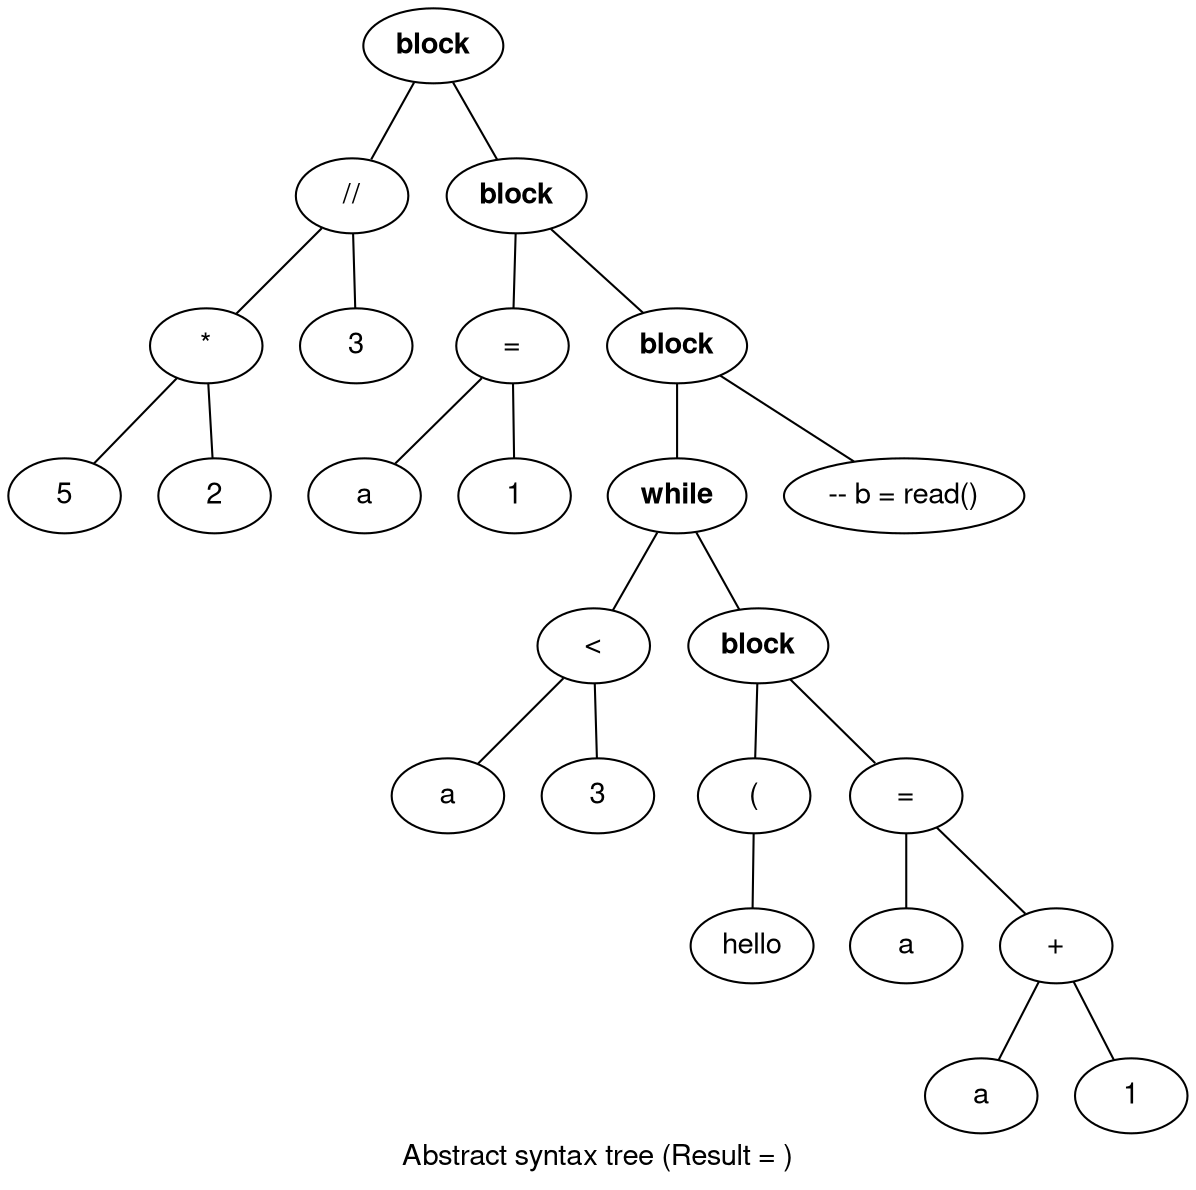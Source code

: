 graph "Output parser"
{
    fontname="Helvetica,Arial,sans-serif"
    node [fontname="Helvetica,Arial,sans-serif"]
    label = "Abstract syntax tree (Result = )"
    subgraph s1
    {
        n1 ;
        n1 [label="block" fontname="Helvetica,Arial,sans-serif bold"]
        n2 ;
        n2 [label="//"]
        n1 -- n2 ;
        n3 ;
        n3 [label="*"]
        n2 -- n3 ;
        n4 ;
        n4 [label="5"]
        n3 -- n4 ;
        n5 ;
        n5 [label="2"]
        n3 -- n5 ;
        n6 ;
        n6 [label="3"]
        n2 -- n6 ;
        n7 ;
        n7 [label="block" fontname="Helvetica,Arial,sans-serif bold"]
        n1 -- n7 ;
        n8 ;
        n8 [label="="]
        n7 -- n8 ;
        n9 ;
        n9 [label="a"]
        n8 -- n9 ;
        n10 ;
        n10 [label="1"]
        n8 -- n10 ;
        n11 ;
        n11 [label="block" fontname="Helvetica,Arial,sans-serif bold"]
        n7 -- n11 ;
        n12 ;
        n12 [label="while" fontname="Helvetica,Arial,sans-serif bold"]
        n11 -- n12 ;
        n13 ;
        n13 [label="<"]
        n12 -- n13 ;
        n14 ;
        n14 [label="a"]
        n13 -- n14 ;
        n15 ;
        n15 [label="3"]
        n13 -- n15 ;
        n16 ;
        n16 [label="block" fontname="Helvetica,Arial,sans-serif bold"]
        n12 -- n16 ;
        n17 ;
        n17 [label="("]
        n16 -- n17 ;
        n18 ;
        n18 [label="hello"]
        n17 -- n18 ;
        n19 ;
        n19 [label="="]
        n16 -- n19 ;
        n20 ;
        n20 [label="a"]
        n19 -- n20 ;
        n21 ;
        n21 [label="+"]
        n19 -- n21 ;
        n22 ;
        n22 [label="a"]
        n21 -- n22 ;
        n23 ;
        n23 [label="1"]
        n21 -- n23 ;
        n24 ;
        n24 [label="-- b = read()"]
        n11 -- n24 ;
    }
}
